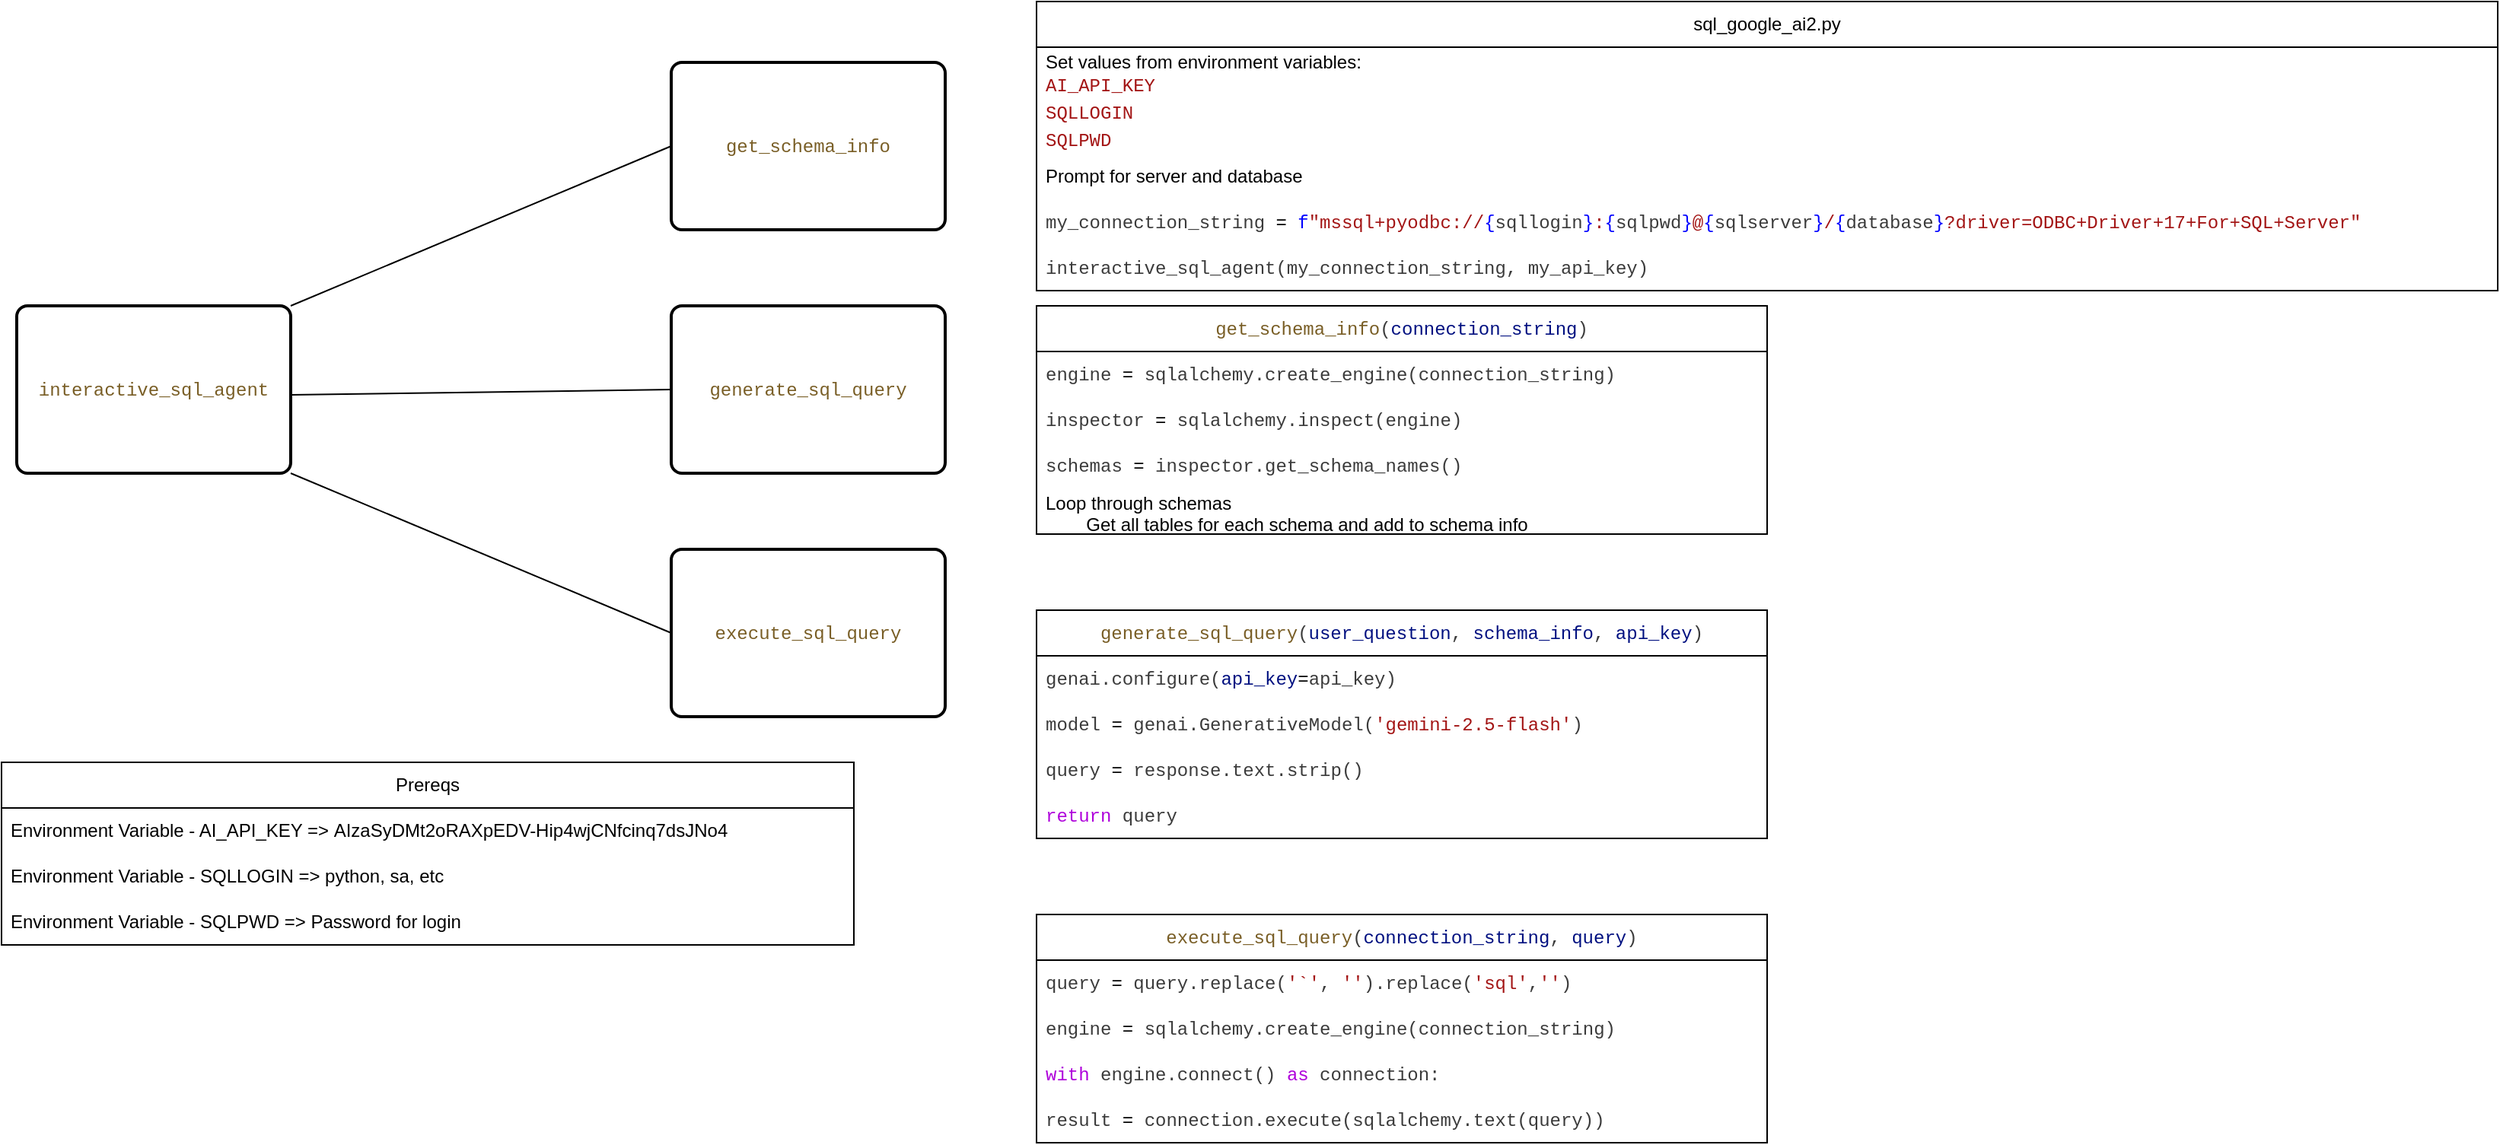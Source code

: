 <mxfile version="28.1.2">
  <diagram name="Page-1" id="AxDmLleRmsJVh7dEGh1c">
    <mxGraphModel dx="3346" dy="1969" grid="1" gridSize="10" guides="1" tooltips="1" connect="1" arrows="1" fold="1" page="1" pageScale="1" pageWidth="1700" pageHeight="1100" math="0" shadow="0">
      <root>
        <mxCell id="0" />
        <mxCell id="1" parent="0" />
        <mxCell id="lzLZTi8cz22v33unubfq-1" value="&lt;div style=&quot;color: rgb(59, 59, 59); background-color: rgb(255, 255, 255); font-family: Menlo, Monaco, &amp;quot;Courier New&amp;quot;, monospace; line-height: 18px; white-space: pre;&quot;&gt;&lt;span style=&quot;color: #795e26;&quot;&gt;get_schema_info&lt;/span&gt;&lt;/div&gt;" style="rounded=1;whiteSpace=wrap;html=1;absoluteArcSize=1;arcSize=14;strokeWidth=2;" parent="1" vertex="1">
          <mxGeometry x="480" y="80" width="180" height="110" as="geometry" />
        </mxCell>
        <mxCell id="lzLZTi8cz22v33unubfq-2" value="&lt;div style=&quot;color: rgb(59, 59, 59); background-color: rgb(255, 255, 255); font-family: Menlo, Monaco, &amp;quot;Courier New&amp;quot;, monospace; line-height: 18px; white-space: pre;&quot;&gt;&lt;span style=&quot;color: #795e26;&quot;&gt;generate_sql_query&lt;/span&gt;&lt;/div&gt;" style="rounded=1;whiteSpace=wrap;html=1;absoluteArcSize=1;arcSize=14;strokeWidth=2;" parent="1" vertex="1">
          <mxGeometry x="480" y="240" width="180" height="110" as="geometry" />
        </mxCell>
        <mxCell id="lzLZTi8cz22v33unubfq-3" value="&lt;div style=&quot;color: rgb(59, 59, 59); background-color: rgb(255, 255, 255); font-family: Menlo, Monaco, &amp;quot;Courier New&amp;quot;, monospace; line-height: 18px; white-space: pre;&quot;&gt;&lt;div style=&quot;line-height: 18px;&quot;&gt;&lt;span style=&quot;color: #795e26;&quot;&gt;execute_sql_query&lt;/span&gt;&lt;/div&gt;&lt;/div&gt;" style="rounded=1;whiteSpace=wrap;html=1;absoluteArcSize=1;arcSize=14;strokeWidth=2;" parent="1" vertex="1">
          <mxGeometry x="480" y="400" width="180" height="110" as="geometry" />
        </mxCell>
        <mxCell id="lzLZTi8cz22v33unubfq-4" value="&lt;div style=&quot;color: rgb(59, 59, 59); background-color: rgb(255, 255, 255); font-family: Menlo, Monaco, &amp;quot;Courier New&amp;quot;, monospace; line-height: 18px; white-space: pre;&quot;&gt;&lt;div style=&quot;line-height: 18px;&quot;&gt;&lt;div style=&quot;line-height: 18px;&quot;&gt;&lt;span style=&quot;color: #795e26;&quot;&gt;interactive_sql_agent&lt;/span&gt;&lt;/div&gt;&lt;/div&gt;&lt;/div&gt;" style="rounded=1;whiteSpace=wrap;html=1;absoluteArcSize=1;arcSize=14;strokeWidth=2;" parent="1" vertex="1">
          <mxGeometry x="50" y="240" width="180" height="110" as="geometry" />
        </mxCell>
        <mxCell id="lzLZTi8cz22v33unubfq-5" value="" style="endArrow=none;html=1;rounded=0;entryX=0;entryY=0.5;entryDx=0;entryDy=0;exitX=1;exitY=0;exitDx=0;exitDy=0;" parent="1" source="lzLZTi8cz22v33unubfq-4" target="lzLZTi8cz22v33unubfq-1" edge="1">
          <mxGeometry width="50" height="50" relative="1" as="geometry">
            <mxPoint x="250" y="160" as="sourcePoint" />
            <mxPoint x="300" y="110" as="targetPoint" />
          </mxGeometry>
        </mxCell>
        <mxCell id="lzLZTi8cz22v33unubfq-6" value="" style="endArrow=none;html=1;rounded=0;entryX=0;entryY=0.5;entryDx=0;entryDy=0;exitX=1;exitY=0.75;exitDx=0;exitDy=0;" parent="1" target="lzLZTi8cz22v33unubfq-2" edge="1">
          <mxGeometry width="50" height="50" relative="1" as="geometry">
            <mxPoint x="230" y="298.5" as="sourcePoint" />
            <mxPoint x="478.02" y="260" as="targetPoint" />
          </mxGeometry>
        </mxCell>
        <mxCell id="lzLZTi8cz22v33unubfq-7" value="" style="endArrow=none;html=1;rounded=0;exitX=0;exitY=0.5;exitDx=0;exitDy=0;entryX=1;entryY=1;entryDx=0;entryDy=0;" parent="1" source="lzLZTi8cz22v33unubfq-3" target="lzLZTi8cz22v33unubfq-4" edge="1">
          <mxGeometry width="50" height="50" relative="1" as="geometry">
            <mxPoint x="120" y="260" as="sourcePoint" />
            <mxPoint x="160" y="500" as="targetPoint" />
          </mxGeometry>
        </mxCell>
        <mxCell id="lzLZTi8cz22v33unubfq-8" value="&lt;div style=&quot;color: rgb(59, 59, 59); background-color: rgb(255, 255, 255); font-family: Menlo, Monaco, &amp;quot;Courier New&amp;quot;, monospace; line-height: 18px; white-space: pre;&quot;&gt;&lt;span style=&quot;color: #795e26;&quot;&gt;get_schema_info&lt;/span&gt;(&lt;span style=&quot;color: #001080;&quot;&gt;connection_string&lt;/span&gt;)&lt;/div&gt;" style="swimlane;fontStyle=0;childLayout=stackLayout;horizontal=1;startSize=30;horizontalStack=0;resizeParent=1;resizeParentMax=0;resizeLast=0;collapsible=1;marginBottom=0;whiteSpace=wrap;html=1;" parent="1" vertex="1">
          <mxGeometry x="720" y="240" width="480" height="150" as="geometry" />
        </mxCell>
        <mxCell id="lzLZTi8cz22v33unubfq-9" value="&lt;div style=&quot;color: rgb(59, 59, 59); background-color: rgb(255, 255, 255); font-family: Menlo, Monaco, &amp;quot;Courier New&amp;quot;, monospace; line-height: 18px; white-space: pre;&quot;&gt;engine &lt;span style=&quot;color: #000000;&quot;&gt;=&lt;/span&gt; sqlalchemy.create_engine(connection_string)&lt;/div&gt;" style="text;strokeColor=none;fillColor=none;align=left;verticalAlign=middle;spacingLeft=4;spacingRight=4;overflow=hidden;points=[[0,0.5],[1,0.5]];portConstraint=eastwest;rotatable=0;whiteSpace=wrap;html=1;" parent="lzLZTi8cz22v33unubfq-8" vertex="1">
          <mxGeometry y="30" width="480" height="30" as="geometry" />
        </mxCell>
        <mxCell id="lzLZTi8cz22v33unubfq-10" value="&lt;div style=&quot;color: rgb(59, 59, 59); background-color: rgb(255, 255, 255); font-family: Menlo, Monaco, &amp;quot;Courier New&amp;quot;, monospace; line-height: 18px; white-space: pre;&quot;&gt;&lt;div style=&quot;line-height: 18px;&quot;&gt;inspector &lt;span style=&quot;color: #000000;&quot;&gt;=&lt;/span&gt; sqlalchemy.inspect(engine)&lt;/div&gt;&lt;/div&gt;" style="text;strokeColor=none;fillColor=none;align=left;verticalAlign=middle;spacingLeft=4;spacingRight=4;overflow=hidden;points=[[0,0.5],[1,0.5]];portConstraint=eastwest;rotatable=0;whiteSpace=wrap;html=1;" parent="lzLZTi8cz22v33unubfq-8" vertex="1">
          <mxGeometry y="60" width="480" height="30" as="geometry" />
        </mxCell>
        <mxCell id="lzLZTi8cz22v33unubfq-11" value="&lt;div style=&quot;color: rgb(59, 59, 59); background-color: rgb(255, 255, 255); font-family: Menlo, Monaco, &amp;quot;Courier New&amp;quot;, monospace; line-height: 18px; white-space: pre;&quot;&gt;schemas &lt;span style=&quot;color: #000000;&quot;&gt;=&lt;/span&gt; inspector.get_schema_names()&lt;/div&gt;" style="text;strokeColor=none;fillColor=none;align=left;verticalAlign=middle;spacingLeft=4;spacingRight=4;overflow=hidden;points=[[0,0.5],[1,0.5]];portConstraint=eastwest;rotatable=0;whiteSpace=wrap;html=1;" parent="lzLZTi8cz22v33unubfq-8" vertex="1">
          <mxGeometry y="90" width="480" height="30" as="geometry" />
        </mxCell>
        <mxCell id="lzLZTi8cz22v33unubfq-12" value="Loop through schemas&lt;div&gt;&lt;span style=&quot;white-space: pre;&quot;&gt;&#x9;&lt;/span&gt;Get all tables for each schema and add to schema info&lt;br&gt;&lt;/div&gt;" style="text;strokeColor=none;fillColor=none;align=left;verticalAlign=middle;spacingLeft=4;spacingRight=4;overflow=hidden;points=[[0,0.5],[1,0.5]];portConstraint=eastwest;rotatable=0;whiteSpace=wrap;html=1;" parent="lzLZTi8cz22v33unubfq-8" vertex="1">
          <mxGeometry y="120" width="480" height="30" as="geometry" />
        </mxCell>
        <mxCell id="lzLZTi8cz22v33unubfq-15" value="&lt;div style=&quot;color: rgb(59, 59, 59); background-color: rgb(255, 255, 255); font-family: Menlo, Monaco, &amp;quot;Courier New&amp;quot;, monospace; line-height: 18px; white-space: pre;&quot;&gt;&lt;span style=&quot;color: #795e26;&quot;&gt;generate_sql_query&lt;/span&gt;(&lt;span style=&quot;color: #001080;&quot;&gt;user_question&lt;/span&gt;, &lt;span style=&quot;color: #001080;&quot;&gt;schema_info&lt;/span&gt;, &lt;span style=&quot;color: #001080;&quot;&gt;api_key&lt;/span&gt;)&lt;/div&gt;" style="swimlane;fontStyle=0;childLayout=stackLayout;horizontal=1;startSize=30;horizontalStack=0;resizeParent=1;resizeParentMax=0;resizeLast=0;collapsible=1;marginBottom=0;whiteSpace=wrap;html=1;" parent="1" vertex="1">
          <mxGeometry x="720" y="440" width="480" height="150" as="geometry" />
        </mxCell>
        <mxCell id="lzLZTi8cz22v33unubfq-16" value="&lt;div style=&quot;color: rgb(59, 59, 59); background-color: rgb(255, 255, 255); font-family: Menlo, Monaco, &amp;quot;Courier New&amp;quot;, monospace; line-height: 18px; white-space: pre;&quot;&gt;genai.configure(&lt;span style=&quot;color: #001080;&quot;&gt;api_key&lt;/span&gt;&lt;span style=&quot;color: #000000;&quot;&gt;=&lt;/span&gt;api_key)&lt;/div&gt;" style="text;strokeColor=none;fillColor=none;align=left;verticalAlign=middle;spacingLeft=4;spacingRight=4;overflow=hidden;points=[[0,0.5],[1,0.5]];portConstraint=eastwest;rotatable=0;whiteSpace=wrap;html=1;" parent="lzLZTi8cz22v33unubfq-15" vertex="1">
          <mxGeometry y="30" width="480" height="30" as="geometry" />
        </mxCell>
        <mxCell id="lzLZTi8cz22v33unubfq-17" value="&lt;div style=&quot;color: rgb(59, 59, 59); background-color: rgb(255, 255, 255); font-family: Menlo, Monaco, &amp;quot;Courier New&amp;quot;, monospace; line-height: 18px; white-space: pre;&quot;&gt;model &lt;span style=&quot;color: #000000;&quot;&gt;=&lt;/span&gt; genai.GenerativeModel(&lt;span style=&quot;color: #a31515;&quot;&gt;&#39;gemini-2.5-flash&#39;&lt;/span&gt;)&lt;/div&gt;" style="text;strokeColor=none;fillColor=none;align=left;verticalAlign=middle;spacingLeft=4;spacingRight=4;overflow=hidden;points=[[0,0.5],[1,0.5]];portConstraint=eastwest;rotatable=0;whiteSpace=wrap;html=1;" parent="lzLZTi8cz22v33unubfq-15" vertex="1">
          <mxGeometry y="60" width="480" height="30" as="geometry" />
        </mxCell>
        <mxCell id="lzLZTi8cz22v33unubfq-18" value="&lt;div style=&quot;color: rgb(59, 59, 59); background-color: rgb(255, 255, 255); font-family: Menlo, Monaco, &amp;quot;Courier New&amp;quot;, monospace; line-height: 18px; white-space: pre;&quot;&gt;query &lt;span style=&quot;color: #000000;&quot;&gt;=&lt;/span&gt; response.text.strip()&lt;/div&gt;" style="text;strokeColor=none;fillColor=none;align=left;verticalAlign=middle;spacingLeft=4;spacingRight=4;overflow=hidden;points=[[0,0.5],[1,0.5]];portConstraint=eastwest;rotatable=0;whiteSpace=wrap;html=1;" parent="lzLZTi8cz22v33unubfq-15" vertex="1">
          <mxGeometry y="90" width="480" height="30" as="geometry" />
        </mxCell>
        <mxCell id="lzLZTi8cz22v33unubfq-19" value="&lt;div style=&quot;color: rgb(59, 59, 59); background-color: rgb(255, 255, 255); font-family: Menlo, Monaco, &amp;quot;Courier New&amp;quot;, monospace; line-height: 18px; white-space: pre;&quot;&gt;&lt;span style=&quot;color: #af00db;&quot;&gt;return&lt;/span&gt; query&lt;/div&gt;" style="text;strokeColor=none;fillColor=none;align=left;verticalAlign=middle;spacingLeft=4;spacingRight=4;overflow=hidden;points=[[0,0.5],[1,0.5]];portConstraint=eastwest;rotatable=0;whiteSpace=wrap;html=1;" parent="lzLZTi8cz22v33unubfq-15" vertex="1">
          <mxGeometry y="120" width="480" height="30" as="geometry" />
        </mxCell>
        <mxCell id="lzLZTi8cz22v33unubfq-20" value="&lt;div style=&quot;color: rgb(59, 59, 59); background-color: rgb(255, 255, 255); font-family: Menlo, Monaco, &amp;quot;Courier New&amp;quot;, monospace; line-height: 18px; white-space: pre;&quot;&gt;&lt;span style=&quot;color: #795e26;&quot;&gt;execute_sql_query&lt;/span&gt;(&lt;span style=&quot;color: #001080;&quot;&gt;connection_string&lt;/span&gt;, &lt;span style=&quot;color: #001080;&quot;&gt;query&lt;/span&gt;)&lt;/div&gt;" style="swimlane;fontStyle=0;childLayout=stackLayout;horizontal=1;startSize=30;horizontalStack=0;resizeParent=1;resizeParentMax=0;resizeLast=0;collapsible=1;marginBottom=0;whiteSpace=wrap;html=1;" parent="1" vertex="1">
          <mxGeometry x="720" y="640" width="480" height="150" as="geometry" />
        </mxCell>
        <mxCell id="lzLZTi8cz22v33unubfq-21" value="&lt;div style=&quot;color: rgb(59, 59, 59); background-color: rgb(255, 255, 255); font-family: Menlo, Monaco, &amp;quot;Courier New&amp;quot;, monospace; line-height: 18px; white-space: pre;&quot;&gt;query &lt;span style=&quot;color: #000000;&quot;&gt;=&lt;/span&gt; query.replace(&lt;span style=&quot;color: #a31515;&quot;&gt;&#39;`&#39;&lt;/span&gt;, &lt;span style=&quot;color: #a31515;&quot;&gt;&#39;&#39;&lt;/span&gt;).replace(&lt;span style=&quot;color: #a31515;&quot;&gt;&#39;sql&#39;&lt;/span&gt;,&lt;span style=&quot;color: #a31515;&quot;&gt;&#39;&#39;&lt;/span&gt;)&lt;/div&gt;" style="text;strokeColor=none;fillColor=none;align=left;verticalAlign=middle;spacingLeft=4;spacingRight=4;overflow=hidden;points=[[0,0.5],[1,0.5]];portConstraint=eastwest;rotatable=0;whiteSpace=wrap;html=1;" parent="lzLZTi8cz22v33unubfq-20" vertex="1">
          <mxGeometry y="30" width="480" height="30" as="geometry" />
        </mxCell>
        <mxCell id="lzLZTi8cz22v33unubfq-22" value="&lt;div style=&quot;color: rgb(59, 59, 59); background-color: rgb(255, 255, 255); font-family: Menlo, Monaco, &amp;quot;Courier New&amp;quot;, monospace; line-height: 18px; white-space: pre;&quot;&gt;engine &lt;span style=&quot;color: #000000;&quot;&gt;=&lt;/span&gt; sqlalchemy.create_engine(connection_string)&lt;/div&gt;" style="text;strokeColor=none;fillColor=none;align=left;verticalAlign=middle;spacingLeft=4;spacingRight=4;overflow=hidden;points=[[0,0.5],[1,0.5]];portConstraint=eastwest;rotatable=0;whiteSpace=wrap;html=1;" parent="lzLZTi8cz22v33unubfq-20" vertex="1">
          <mxGeometry y="60" width="480" height="30" as="geometry" />
        </mxCell>
        <mxCell id="lzLZTi8cz22v33unubfq-23" value="&lt;div style=&quot;color: rgb(59, 59, 59); background-color: rgb(255, 255, 255); font-family: Menlo, Monaco, &amp;quot;Courier New&amp;quot;, monospace; line-height: 18px; white-space: pre;&quot;&gt;&lt;span style=&quot;color: #af00db;&quot;&gt;with&lt;/span&gt; engine.connect() &lt;span style=&quot;color: #af00db;&quot;&gt;as&lt;/span&gt; connection:&lt;/div&gt;" style="text;strokeColor=none;fillColor=none;align=left;verticalAlign=middle;spacingLeft=4;spacingRight=4;overflow=hidden;points=[[0,0.5],[1,0.5]];portConstraint=eastwest;rotatable=0;whiteSpace=wrap;html=1;" parent="lzLZTi8cz22v33unubfq-20" vertex="1">
          <mxGeometry y="90" width="480" height="30" as="geometry" />
        </mxCell>
        <mxCell id="lzLZTi8cz22v33unubfq-24" value="&lt;div style=&quot;color: rgb(59, 59, 59); background-color: rgb(255, 255, 255); font-family: Menlo, Monaco, &amp;quot;Courier New&amp;quot;, monospace; line-height: 18px; white-space: pre;&quot;&gt;result &lt;span style=&quot;color: #000000;&quot;&gt;=&lt;/span&gt; connection.execute(sqlalchemy.text(query))&lt;/div&gt;" style="text;strokeColor=none;fillColor=none;align=left;verticalAlign=middle;spacingLeft=4;spacingRight=4;overflow=hidden;points=[[0,0.5],[1,0.5]];portConstraint=eastwest;rotatable=0;whiteSpace=wrap;html=1;" parent="lzLZTi8cz22v33unubfq-20" vertex="1">
          <mxGeometry y="120" width="480" height="30" as="geometry" />
        </mxCell>
        <mxCell id="lzLZTi8cz22v33unubfq-27" value="sql_google_ai2.py" style="swimlane;fontStyle=0;childLayout=stackLayout;horizontal=1;startSize=30;horizontalStack=0;resizeParent=1;resizeParentMax=0;resizeLast=0;collapsible=1;marginBottom=0;whiteSpace=wrap;html=1;" parent="1" vertex="1">
          <mxGeometry x="720" y="40" width="960" height="190" as="geometry" />
        </mxCell>
        <mxCell id="lzLZTi8cz22v33unubfq-28" value="Set values from environment variables:&lt;div&gt;&lt;div style=&quot;color: rgb(59, 59, 59); background-color: rgb(255, 255, 255); font-family: Menlo, Monaco, &amp;quot;Courier New&amp;quot;, monospace; line-height: 18px; white-space: pre;&quot;&gt;&lt;span style=&quot;color: #a31515;&quot;&gt;AI_API_KEY&lt;/span&gt;&lt;/div&gt;&lt;/div&gt;&lt;div style=&quot;color: rgb(59, 59, 59); background-color: rgb(255, 255, 255); font-family: Menlo, Monaco, &amp;quot;Courier New&amp;quot;, monospace; line-height: 18px; white-space: pre;&quot;&gt;&lt;div style=&quot;line-height: 18px;&quot;&gt;&lt;span style=&quot;color: #a31515;&quot;&gt;SQLLOGIN&lt;/span&gt;&lt;/div&gt;&lt;div style=&quot;line-height: 18px;&quot;&gt;&lt;div style=&quot;line-height: 18px;&quot;&gt;&lt;span style=&quot;color: #a31515;&quot;&gt;SQLPWD&lt;/span&gt;&lt;/div&gt;&lt;/div&gt;&lt;/div&gt;" style="text;strokeColor=none;fillColor=none;align=left;verticalAlign=middle;spacingLeft=4;spacingRight=4;overflow=hidden;points=[[0,0.5],[1,0.5]];portConstraint=eastwest;rotatable=0;whiteSpace=wrap;html=1;" parent="lzLZTi8cz22v33unubfq-27" vertex="1">
          <mxGeometry y="30" width="960" height="70" as="geometry" />
        </mxCell>
        <mxCell id="lzLZTi8cz22v33unubfq-29" value="Prompt for server and database" style="text;strokeColor=none;fillColor=none;align=left;verticalAlign=middle;spacingLeft=4;spacingRight=4;overflow=hidden;points=[[0,0.5],[1,0.5]];portConstraint=eastwest;rotatable=0;whiteSpace=wrap;html=1;" parent="lzLZTi8cz22v33unubfq-27" vertex="1">
          <mxGeometry y="100" width="960" height="30" as="geometry" />
        </mxCell>
        <mxCell id="lzLZTi8cz22v33unubfq-30" value="&lt;div style=&quot;color: rgb(59, 59, 59); background-color: rgb(255, 255, 255); font-family: Menlo, Monaco, &amp;quot;Courier New&amp;quot;, monospace; line-height: 18px; white-space: pre;&quot;&gt;my_connection_string &lt;span style=&quot;color: #000000;&quot;&gt;=&lt;/span&gt; &lt;span style=&quot;color: #0000ff;&quot;&gt;f&lt;/span&gt;&lt;span style=&quot;color: #a31515;&quot;&gt;&quot;mssql+pyodbc://&lt;/span&gt;&lt;span style=&quot;color: #0000ff;&quot;&gt;{&lt;/span&gt;sqllogin&lt;span style=&quot;color: #0000ff;&quot;&gt;}&lt;/span&gt;&lt;span style=&quot;color: #a31515;&quot;&gt;:&lt;/span&gt;&lt;span style=&quot;color: #0000ff;&quot;&gt;{&lt;/span&gt;sqlpwd&lt;span style=&quot;color: #0000ff;&quot;&gt;}&lt;/span&gt;&lt;span style=&quot;color: #a31515;&quot;&gt;@&lt;/span&gt;&lt;span style=&quot;color: #0000ff;&quot;&gt;{&lt;/span&gt;sqlserver&lt;span style=&quot;color: #0000ff;&quot;&gt;}&lt;/span&gt;&lt;span style=&quot;color: #a31515;&quot;&gt;/&lt;/span&gt;&lt;span style=&quot;color: #0000ff;&quot;&gt;{&lt;/span&gt;database&lt;span style=&quot;color: #0000ff;&quot;&gt;}&lt;/span&gt;&lt;span style=&quot;color: #a31515;&quot;&gt;?driver=ODBC+Driver+17+For+SQL+Server&quot;&lt;/span&gt;&lt;/div&gt;" style="text;strokeColor=none;fillColor=none;align=left;verticalAlign=middle;spacingLeft=4;spacingRight=4;overflow=hidden;points=[[0,0.5],[1,0.5]];portConstraint=eastwest;rotatable=0;whiteSpace=wrap;html=1;" parent="lzLZTi8cz22v33unubfq-27" vertex="1">
          <mxGeometry y="130" width="960" height="30" as="geometry" />
        </mxCell>
        <mxCell id="lzLZTi8cz22v33unubfq-31" value="&lt;div style=&quot;color: rgb(59, 59, 59); background-color: rgb(255, 255, 255); font-family: Menlo, Monaco, &amp;quot;Courier New&amp;quot;, monospace; line-height: 18px; white-space: pre;&quot;&gt;&lt;div style=&quot;line-height: 18px;&quot;&gt;interactive_sql_agent(my_connection_string, my_api_key)&lt;/div&gt;&lt;/div&gt;" style="text;strokeColor=none;fillColor=none;align=left;verticalAlign=middle;spacingLeft=4;spacingRight=4;overflow=hidden;points=[[0,0.5],[1,0.5]];portConstraint=eastwest;rotatable=0;whiteSpace=wrap;html=1;" parent="lzLZTi8cz22v33unubfq-27" vertex="1">
          <mxGeometry y="160" width="960" height="30" as="geometry" />
        </mxCell>
        <mxCell id="Xyym4s8yDfGLnqjyRMbR-1" value="Prereqs" style="swimlane;fontStyle=0;childLayout=stackLayout;horizontal=1;startSize=30;horizontalStack=0;resizeParent=1;resizeParentMax=0;resizeLast=0;collapsible=1;marginBottom=0;whiteSpace=wrap;html=1;" vertex="1" parent="1">
          <mxGeometry x="40" y="540" width="560" height="120" as="geometry" />
        </mxCell>
        <mxCell id="Xyym4s8yDfGLnqjyRMbR-2" value="Environment Variable - AI_API_KEY =&amp;gt;&amp;nbsp;AIzaSyDMt2oRAXpEDV-Hip4wjCNfcinq7dsJNo4" style="text;strokeColor=none;fillColor=none;align=left;verticalAlign=middle;spacingLeft=4;spacingRight=4;overflow=hidden;points=[[0,0.5],[1,0.5]];portConstraint=eastwest;rotatable=0;whiteSpace=wrap;html=1;" vertex="1" parent="Xyym4s8yDfGLnqjyRMbR-1">
          <mxGeometry y="30" width="560" height="30" as="geometry" />
        </mxCell>
        <mxCell id="Xyym4s8yDfGLnqjyRMbR-3" value="Environment Variable - SQLLOGIN =&amp;gt; python, sa, etc" style="text;strokeColor=none;fillColor=none;align=left;verticalAlign=middle;spacingLeft=4;spacingRight=4;overflow=hidden;points=[[0,0.5],[1,0.5]];portConstraint=eastwest;rotatable=0;whiteSpace=wrap;html=1;" vertex="1" parent="Xyym4s8yDfGLnqjyRMbR-1">
          <mxGeometry y="60" width="560" height="30" as="geometry" />
        </mxCell>
        <mxCell id="Xyym4s8yDfGLnqjyRMbR-4" value="Environment Variable - SQLPWD =&amp;gt; Password for login" style="text;strokeColor=none;fillColor=none;align=left;verticalAlign=middle;spacingLeft=4;spacingRight=4;overflow=hidden;points=[[0,0.5],[1,0.5]];portConstraint=eastwest;rotatable=0;whiteSpace=wrap;html=1;" vertex="1" parent="Xyym4s8yDfGLnqjyRMbR-1">
          <mxGeometry y="90" width="560" height="30" as="geometry" />
        </mxCell>
      </root>
    </mxGraphModel>
  </diagram>
</mxfile>
